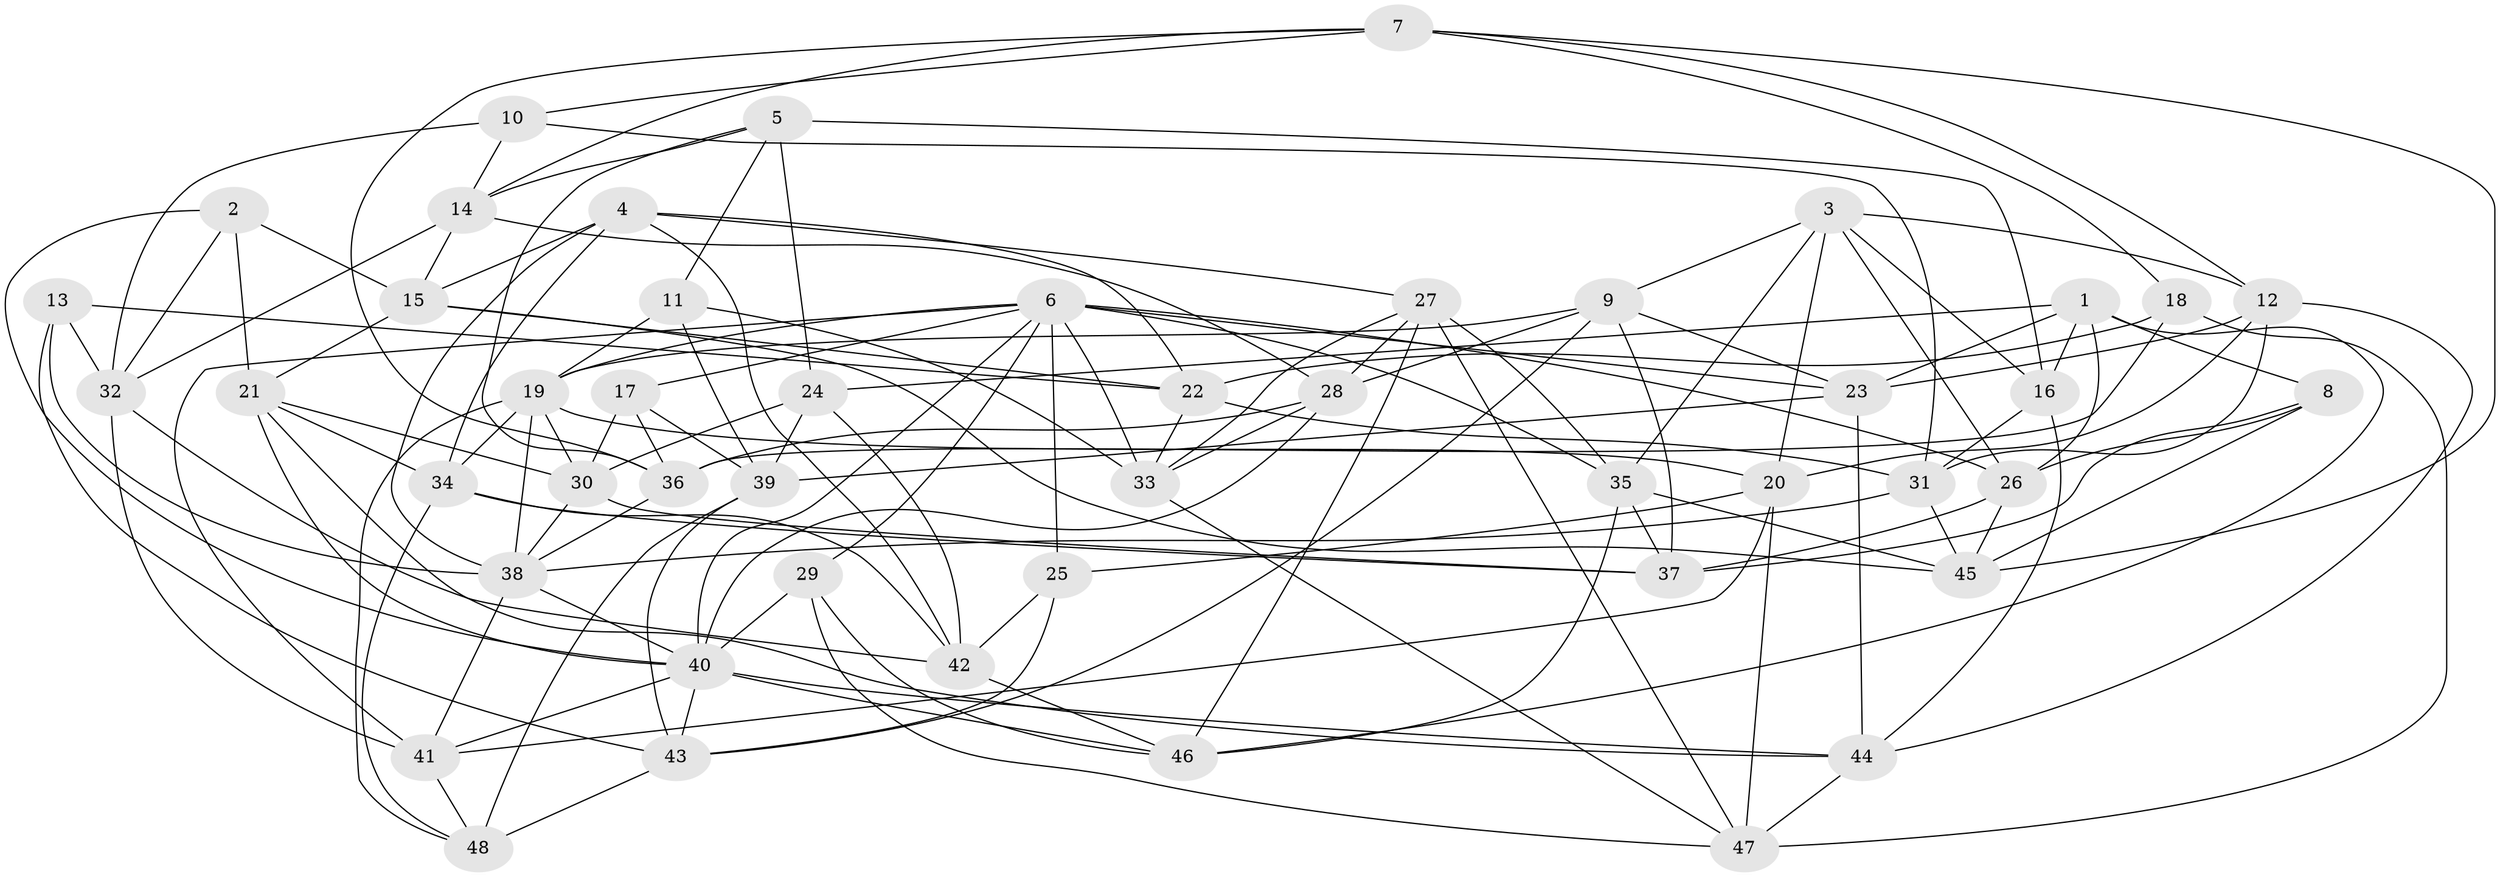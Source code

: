 // original degree distribution, {4: 1.0}
// Generated by graph-tools (version 1.1) at 2025/50/03/09/25 03:50:47]
// undirected, 48 vertices, 139 edges
graph export_dot {
graph [start="1"]
  node [color=gray90,style=filled];
  1;
  2;
  3;
  4;
  5;
  6;
  7;
  8;
  9;
  10;
  11;
  12;
  13;
  14;
  15;
  16;
  17;
  18;
  19;
  20;
  21;
  22;
  23;
  24;
  25;
  26;
  27;
  28;
  29;
  30;
  31;
  32;
  33;
  34;
  35;
  36;
  37;
  38;
  39;
  40;
  41;
  42;
  43;
  44;
  45;
  46;
  47;
  48;
  1 -- 8 [weight=1.0];
  1 -- 16 [weight=1.0];
  1 -- 23 [weight=1.0];
  1 -- 24 [weight=1.0];
  1 -- 26 [weight=1.0];
  1 -- 46 [weight=1.0];
  2 -- 15 [weight=1.0];
  2 -- 21 [weight=1.0];
  2 -- 32 [weight=1.0];
  2 -- 40 [weight=1.0];
  3 -- 9 [weight=1.0];
  3 -- 12 [weight=1.0];
  3 -- 16 [weight=1.0];
  3 -- 20 [weight=1.0];
  3 -- 26 [weight=1.0];
  3 -- 35 [weight=1.0];
  4 -- 15 [weight=1.0];
  4 -- 22 [weight=1.0];
  4 -- 27 [weight=1.0];
  4 -- 34 [weight=1.0];
  4 -- 38 [weight=1.0];
  4 -- 42 [weight=1.0];
  5 -- 11 [weight=1.0];
  5 -- 14 [weight=1.0];
  5 -- 16 [weight=2.0];
  5 -- 24 [weight=1.0];
  5 -- 36 [weight=1.0];
  6 -- 17 [weight=1.0];
  6 -- 19 [weight=1.0];
  6 -- 23 [weight=1.0];
  6 -- 25 [weight=1.0];
  6 -- 26 [weight=1.0];
  6 -- 29 [weight=1.0];
  6 -- 33 [weight=1.0];
  6 -- 35 [weight=1.0];
  6 -- 40 [weight=1.0];
  6 -- 41 [weight=1.0];
  7 -- 10 [weight=1.0];
  7 -- 12 [weight=1.0];
  7 -- 14 [weight=1.0];
  7 -- 18 [weight=1.0];
  7 -- 36 [weight=1.0];
  7 -- 45 [weight=1.0];
  8 -- 26 [weight=1.0];
  8 -- 37 [weight=1.0];
  8 -- 45 [weight=1.0];
  9 -- 19 [weight=1.0];
  9 -- 23 [weight=1.0];
  9 -- 28 [weight=1.0];
  9 -- 37 [weight=1.0];
  9 -- 43 [weight=1.0];
  10 -- 14 [weight=1.0];
  10 -- 31 [weight=1.0];
  10 -- 32 [weight=1.0];
  11 -- 19 [weight=1.0];
  11 -- 33 [weight=1.0];
  11 -- 39 [weight=1.0];
  12 -- 20 [weight=1.0];
  12 -- 23 [weight=1.0];
  12 -- 31 [weight=1.0];
  12 -- 44 [weight=1.0];
  13 -- 22 [weight=1.0];
  13 -- 32 [weight=1.0];
  13 -- 38 [weight=1.0];
  13 -- 43 [weight=1.0];
  14 -- 15 [weight=1.0];
  14 -- 28 [weight=1.0];
  14 -- 32 [weight=1.0];
  15 -- 21 [weight=1.0];
  15 -- 22 [weight=1.0];
  15 -- 45 [weight=1.0];
  16 -- 31 [weight=1.0];
  16 -- 44 [weight=1.0];
  17 -- 30 [weight=1.0];
  17 -- 36 [weight=1.0];
  17 -- 39 [weight=1.0];
  18 -- 22 [weight=1.0];
  18 -- 36 [weight=1.0];
  18 -- 47 [weight=1.0];
  19 -- 20 [weight=1.0];
  19 -- 30 [weight=1.0];
  19 -- 34 [weight=1.0];
  19 -- 38 [weight=1.0];
  19 -- 48 [weight=1.0];
  20 -- 25 [weight=1.0];
  20 -- 41 [weight=1.0];
  20 -- 47 [weight=1.0];
  21 -- 30 [weight=1.0];
  21 -- 34 [weight=1.0];
  21 -- 40 [weight=1.0];
  21 -- 44 [weight=1.0];
  22 -- 31 [weight=1.0];
  22 -- 33 [weight=1.0];
  23 -- 39 [weight=1.0];
  23 -- 44 [weight=1.0];
  24 -- 30 [weight=1.0];
  24 -- 39 [weight=2.0];
  24 -- 42 [weight=1.0];
  25 -- 42 [weight=1.0];
  25 -- 43 [weight=1.0];
  26 -- 37 [weight=1.0];
  26 -- 45 [weight=1.0];
  27 -- 28 [weight=1.0];
  27 -- 33 [weight=1.0];
  27 -- 35 [weight=1.0];
  27 -- 46 [weight=1.0];
  27 -- 47 [weight=1.0];
  28 -- 33 [weight=1.0];
  28 -- 36 [weight=1.0];
  28 -- 40 [weight=1.0];
  29 -- 40 [weight=1.0];
  29 -- 46 [weight=1.0];
  29 -- 47 [weight=1.0];
  30 -- 37 [weight=1.0];
  30 -- 38 [weight=1.0];
  31 -- 38 [weight=1.0];
  31 -- 45 [weight=1.0];
  32 -- 41 [weight=1.0];
  32 -- 42 [weight=1.0];
  33 -- 47 [weight=1.0];
  34 -- 37 [weight=1.0];
  34 -- 42 [weight=1.0];
  34 -- 48 [weight=1.0];
  35 -- 37 [weight=1.0];
  35 -- 45 [weight=1.0];
  35 -- 46 [weight=1.0];
  36 -- 38 [weight=1.0];
  38 -- 40 [weight=1.0];
  38 -- 41 [weight=1.0];
  39 -- 43 [weight=1.0];
  39 -- 48 [weight=2.0];
  40 -- 41 [weight=1.0];
  40 -- 43 [weight=1.0];
  40 -- 44 [weight=1.0];
  40 -- 46 [weight=1.0];
  41 -- 48 [weight=1.0];
  42 -- 46 [weight=1.0];
  43 -- 48 [weight=1.0];
  44 -- 47 [weight=1.0];
}
